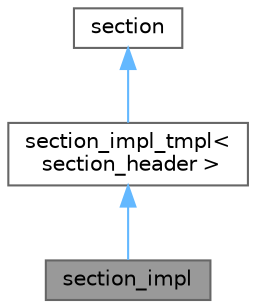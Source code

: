 digraph "section_impl"
{
 // LATEX_PDF_SIZE
  bgcolor="transparent";
  edge [fontname=Helvetica,fontsize=10,labelfontname=Helvetica,labelfontsize=10];
  node [fontname=Helvetica,fontsize=10,shape=box,height=0.2,width=0.4];
  Node1 [id="Node000001",label="section_impl",height=0.2,width=0.4,color="gray40", fillcolor="grey60", style="filled", fontcolor="black",tooltip="Class for accessing a COFF section, for the PE format."];
  Node2 -> Node1 [id="edge1_Node000001_Node000002",dir="back",color="steelblue1",style="solid",tooltip=" "];
  Node2 [id="Node000002",label="section_impl_tmpl\<\l section_header \>",height=0.2,width=0.4,color="gray40", fillcolor="white", style="filled",URL="$class_c_o_f_f_i_1_1section__impl__tmpl.html",tooltip=" "];
  Node3 -> Node2 [id="edge2_Node000002_Node000003",dir="back",color="steelblue1",style="solid",tooltip=" "];
  Node3 [id="Node000003",label="section",height=0.2,width=0.4,color="gray40", fillcolor="white", style="filled",URL="$class_c_o_f_f_i_1_1section.html",tooltip="Interface class for accessing a COFF section, for all the COFF architectures."];
}
